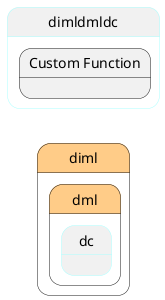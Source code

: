 @startuml
left to right direction


state "diml" as diml #ffcc88 {
state "dml" as dimldml #ffcc88 {
state "dc" as dimldmldc ##aaffff {
}
}
}


state "dimldmldc" as pstatename ##aaffff {
    state "Custom Function" as dcfunction {
    }
}





@enduml
